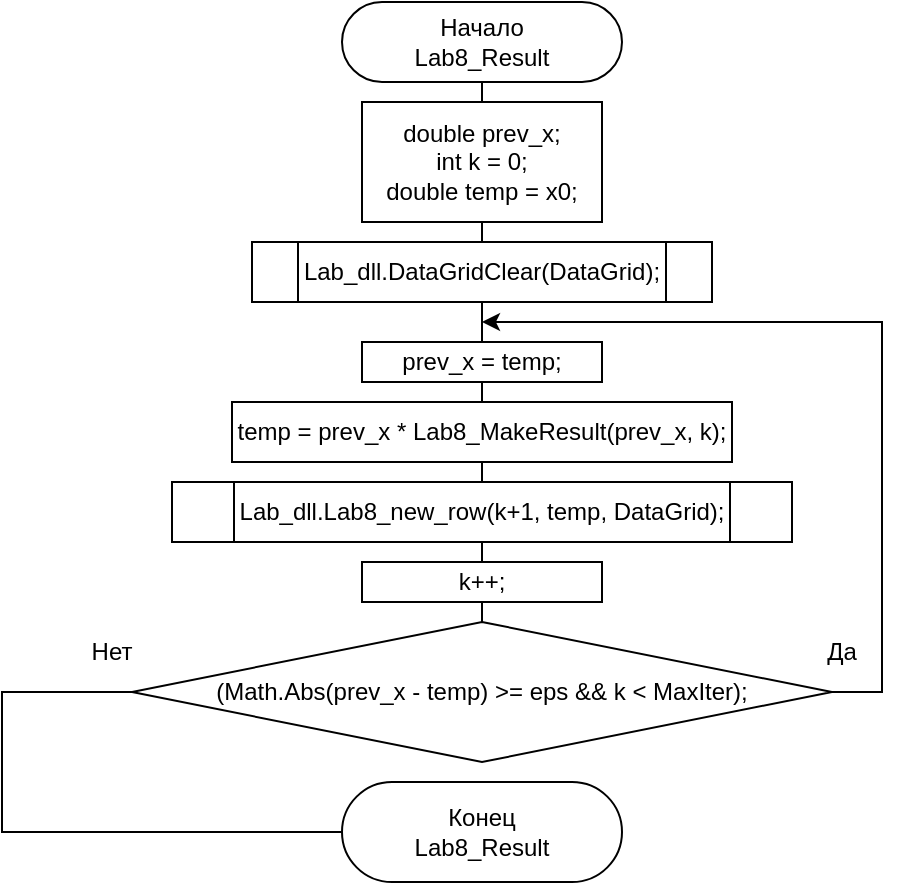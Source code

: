 <mxfile version="23.1.2" type="device">
  <diagram name="Страница — 1" id="Li5uMFaxoMfVkPa6oZcJ">
    <mxGraphModel dx="891" dy="489" grid="1" gridSize="10" guides="1" tooltips="1" connect="1" arrows="1" fold="1" page="1" pageScale="1" pageWidth="827" pageHeight="1169" math="0" shadow="0">
      <root>
        <mxCell id="0" />
        <mxCell id="1" parent="0" />
        <mxCell id="_n4gsnpSQP3cL_mL8Zwn-1" value="Начало&lt;br&gt;Lab8_Result" style="rounded=1;whiteSpace=wrap;html=1;arcSize=50;" parent="1" vertex="1">
          <mxGeometry x="530" y="40" width="140" height="40" as="geometry" />
        </mxCell>
        <mxCell id="_n4gsnpSQP3cL_mL8Zwn-2" value="" style="endArrow=none;html=1;rounded=0;entryX=0.5;entryY=1;entryDx=0;entryDy=0;exitX=0.5;exitY=0;exitDx=0;exitDy=0;" parent="1" source="_n4gsnpSQP3cL_mL8Zwn-6" target="_n4gsnpSQP3cL_mL8Zwn-1" edge="1">
          <mxGeometry width="50" height="50" relative="1" as="geometry">
            <mxPoint x="600" y="90" as="sourcePoint" />
            <mxPoint x="550" y="160" as="targetPoint" />
          </mxGeometry>
        </mxCell>
        <mxCell id="_n4gsnpSQP3cL_mL8Zwn-4" value="Lab_dll.DataGridClear(DataGrid);" style="shape=process;whiteSpace=wrap;html=1;backgroundOutline=1;" parent="1" vertex="1">
          <mxGeometry x="485" y="160" width="230" height="30" as="geometry" />
        </mxCell>
        <mxCell id="_n4gsnpSQP3cL_mL8Zwn-5" value="" style="endArrow=none;html=1;rounded=0;exitX=0.5;exitY=0;exitDx=0;exitDy=0;entryX=0.5;entryY=1;entryDx=0;entryDy=0;" parent="1" source="_n4gsnpSQP3cL_mL8Zwn-4" target="_n4gsnpSQP3cL_mL8Zwn-6" edge="1">
          <mxGeometry width="50" height="50" relative="1" as="geometry">
            <mxPoint x="500" y="180" as="sourcePoint" />
            <mxPoint x="600" y="120" as="targetPoint" />
          </mxGeometry>
        </mxCell>
        <mxCell id="_n4gsnpSQP3cL_mL8Zwn-6" value="&lt;div style=&quot;border-color: var(--border-color);&quot;&gt;double prev_x;&lt;/div&gt;&lt;div style=&quot;border-color: var(--border-color);&quot;&gt;int k = 0;&lt;/div&gt;&lt;div style=&quot;border-color: var(--border-color);&quot;&gt;&lt;span style=&quot;border-color: var(--border-color);&quot;&gt;double temp = x0;&lt;/span&gt;&lt;/div&gt;" style="rounded=1;whiteSpace=wrap;html=1;arcSize=0;" parent="1" vertex="1">
          <mxGeometry x="540" y="90" width="120" height="60" as="geometry" />
        </mxCell>
        <mxCell id="_n4gsnpSQP3cL_mL8Zwn-7" value="" style="endArrow=none;html=1;rounded=0;entryX=0.5;entryY=0;entryDx=0;entryDy=0;exitX=0.5;exitY=1;exitDx=0;exitDy=0;" parent="1" source="_n4gsnpSQP3cL_mL8Zwn-9" target="_n4gsnpSQP3cL_mL8Zwn-8" edge="1">
          <mxGeometry width="50" height="50" relative="1" as="geometry">
            <mxPoint x="600" y="300" as="sourcePoint" />
            <mxPoint x="610" y="100" as="targetPoint" />
          </mxGeometry>
        </mxCell>
        <mxCell id="_n4gsnpSQP3cL_mL8Zwn-17" style="edgeStyle=orthogonalEdgeStyle;rounded=0;orthogonalLoop=1;jettySize=auto;html=1;" parent="1" source="_n4gsnpSQP3cL_mL8Zwn-8" edge="1">
          <mxGeometry relative="1" as="geometry">
            <mxPoint x="600" y="200" as="targetPoint" />
            <Array as="points">
              <mxPoint x="800" y="385" />
              <mxPoint x="800" y="200" />
            </Array>
          </mxGeometry>
        </mxCell>
        <mxCell id="_n4gsnpSQP3cL_mL8Zwn-8" value="(Math.Abs(prev_x - temp) &amp;gt;= eps &amp;amp;&amp;amp; k &amp;lt; MaxIter);" style="rhombus;whiteSpace=wrap;html=1;" parent="1" vertex="1">
          <mxGeometry x="425" y="350" width="350" height="70" as="geometry" />
        </mxCell>
        <mxCell id="_n4gsnpSQP3cL_mL8Zwn-9" value="k++;" style="rounded=1;whiteSpace=wrap;html=1;arcSize=0;" parent="1" vertex="1">
          <mxGeometry x="540" y="320" width="120" height="20" as="geometry" />
        </mxCell>
        <mxCell id="_n4gsnpSQP3cL_mL8Zwn-10" value="temp = prev_x * Lab8_MakeResult(prev_x, k);" style="rounded=1;whiteSpace=wrap;html=1;arcSize=0;" parent="1" vertex="1">
          <mxGeometry x="475" y="240" width="250" height="30" as="geometry" />
        </mxCell>
        <mxCell id="_n4gsnpSQP3cL_mL8Zwn-11" value="" style="endArrow=none;html=1;rounded=0;entryX=0.5;entryY=1;entryDx=0;entryDy=0;exitX=0.5;exitY=0;exitDx=0;exitDy=0;" parent="1" source="_n4gsnpSQP3cL_mL8Zwn-12" target="_n4gsnpSQP3cL_mL8Zwn-10" edge="1">
          <mxGeometry width="50" height="50" relative="1" as="geometry">
            <mxPoint x="600" y="280" as="sourcePoint" />
            <mxPoint x="650" y="290" as="targetPoint" />
          </mxGeometry>
        </mxCell>
        <mxCell id="_n4gsnpSQP3cL_mL8Zwn-12" value="Lab_dll.Lab8_new_row(k+1, temp, DataGrid);" style="shape=process;whiteSpace=wrap;html=1;backgroundOutline=1;" parent="1" vertex="1">
          <mxGeometry x="445" y="280" width="310" height="30" as="geometry" />
        </mxCell>
        <mxCell id="_n4gsnpSQP3cL_mL8Zwn-13" value="" style="endArrow=none;html=1;rounded=0;entryX=0.5;entryY=1;entryDx=0;entryDy=0;exitX=0.5;exitY=0;exitDx=0;exitDy=0;" parent="1" source="_n4gsnpSQP3cL_mL8Zwn-9" target="_n4gsnpSQP3cL_mL8Zwn-12" edge="1">
          <mxGeometry width="50" height="50" relative="1" as="geometry">
            <mxPoint x="600" y="340" as="sourcePoint" />
            <mxPoint x="650" y="290" as="targetPoint" />
          </mxGeometry>
        </mxCell>
        <mxCell id="_n4gsnpSQP3cL_mL8Zwn-14" value="" style="endArrow=none;html=1;rounded=0;entryX=0.5;entryY=0;entryDx=0;entryDy=0;exitX=0.5;exitY=1;exitDx=0;exitDy=0;" parent="1" source="_n4gsnpSQP3cL_mL8Zwn-15" target="_n4gsnpSQP3cL_mL8Zwn-10" edge="1">
          <mxGeometry width="50" height="50" relative="1" as="geometry">
            <mxPoint x="600" y="220" as="sourcePoint" />
            <mxPoint x="650" y="290" as="targetPoint" />
          </mxGeometry>
        </mxCell>
        <mxCell id="_n4gsnpSQP3cL_mL8Zwn-15" value="prev_x = temp;" style="rounded=1;whiteSpace=wrap;html=1;arcSize=0;" parent="1" vertex="1">
          <mxGeometry x="540" y="210" width="120" height="20" as="geometry" />
        </mxCell>
        <mxCell id="_n4gsnpSQP3cL_mL8Zwn-16" value="" style="endArrow=none;html=1;rounded=0;entryX=0.5;entryY=1;entryDx=0;entryDy=0;exitX=0.5;exitY=0;exitDx=0;exitDy=0;" parent="1" source="_n4gsnpSQP3cL_mL8Zwn-15" target="_n4gsnpSQP3cL_mL8Zwn-4" edge="1">
          <mxGeometry width="50" height="50" relative="1" as="geometry">
            <mxPoint x="580" y="360" as="sourcePoint" />
            <mxPoint x="630" y="310" as="targetPoint" />
          </mxGeometry>
        </mxCell>
        <mxCell id="_n4gsnpSQP3cL_mL8Zwn-18" value="Конец&lt;br style=&quot;border-color: var(--border-color);&quot;&gt;Lab8_Result" style="rounded=1;whiteSpace=wrap;html=1;arcSize=50;" parent="1" vertex="1">
          <mxGeometry x="530" y="430" width="140" height="50" as="geometry" />
        </mxCell>
        <mxCell id="OMGG5JUo4QJucABiLr08-1" value="" style="endArrow=none;html=1;rounded=0;exitX=0;exitY=0.5;exitDx=0;exitDy=0;entryX=0;entryY=0.5;entryDx=0;entryDy=0;" edge="1" parent="1" source="_n4gsnpSQP3cL_mL8Zwn-8" target="_n4gsnpSQP3cL_mL8Zwn-18">
          <mxGeometry width="50" height="50" relative="1" as="geometry">
            <mxPoint x="390" y="390" as="sourcePoint" />
            <mxPoint x="520" y="460" as="targetPoint" />
            <Array as="points">
              <mxPoint x="360" y="385" />
              <mxPoint x="360" y="455" />
            </Array>
          </mxGeometry>
        </mxCell>
        <mxCell id="OMGG5JUo4QJucABiLr08-2" value="Да" style="text;html=1;strokeColor=none;fillColor=none;align=center;verticalAlign=middle;whiteSpace=wrap;rounded=0;" vertex="1" parent="1">
          <mxGeometry x="750" y="350" width="60" height="30" as="geometry" />
        </mxCell>
        <mxCell id="OMGG5JUo4QJucABiLr08-3" value="Нет" style="text;html=1;strokeColor=none;fillColor=none;align=center;verticalAlign=middle;whiteSpace=wrap;rounded=0;" vertex="1" parent="1">
          <mxGeometry x="385" y="350" width="60" height="30" as="geometry" />
        </mxCell>
      </root>
    </mxGraphModel>
  </diagram>
</mxfile>
